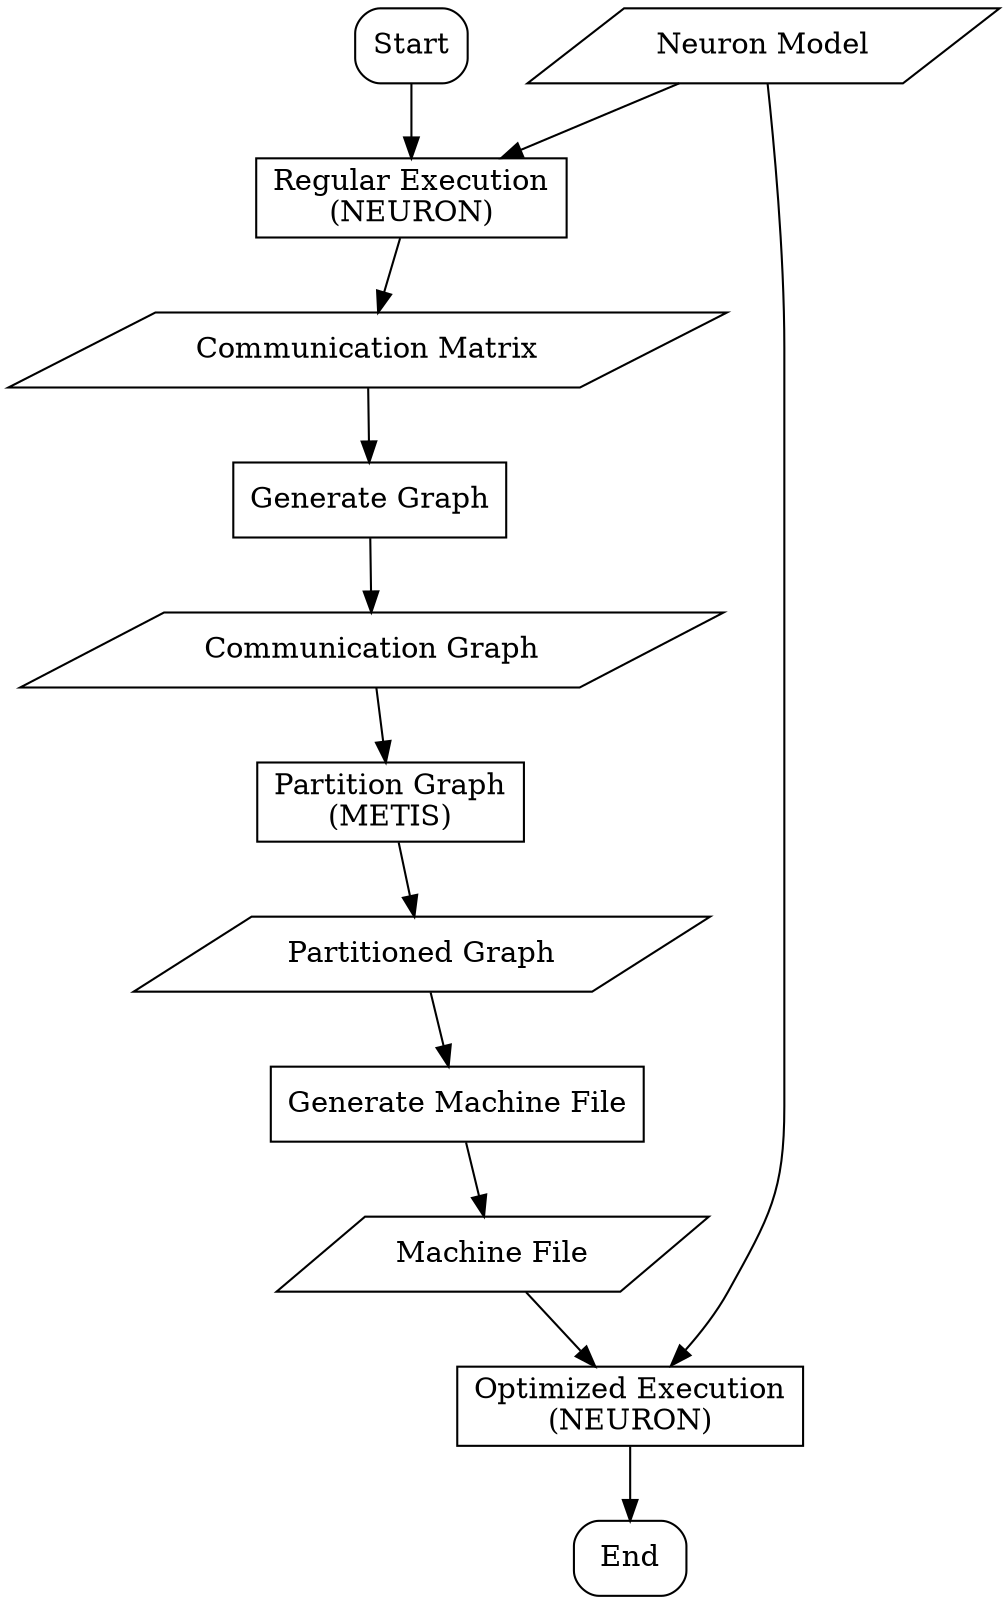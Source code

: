 digraph {
    node[shape="box", style="rounded"]
       start; end;
    node[shape="rectangle", style=""]
       regular_execution; generate_graph; partition_graph; generate_machine; optimized_execution;
    node[shape="parallelogram", style=""]
       comm_matrix; comm_graph; partitioned_graph; machine_file; model;
 
    start -> regular_execution;
    model -> regular_execution;
    regular_execution -> comm_matrix;
    comm_matrix -> generate_graph;
    generate_graph -> comm_graph;
    comm_graph -> partition_graph;
    partition_graph -> partitioned_graph;
    partitioned_graph -> generate_machine;
    generate_machine -> machine_file;
    machine_file -> optimized_execution;
    model -> optimized_execution;
    optimized_execution -> end;

    start[label="Start"]
    end[label="End"]
    model[label="Neuron Model"]
    regular_execution[label="Regular Execution\n(NEURON)"]
    comm_matrix[label="Communication Matrix"]
    generate_graph[label="Generate Graph"]
    comm_graph[label="Communication Graph"]
    partition_graph[label="Partition Graph\n(METIS)"]
    partitioned_graph[label="Partitioned Graph"]
    generate_machine[label="Generate Machine File"]
    machine_file[label="Machine File"]
    optimized_execution[label="Optimized Execution\n(NEURON)"]
}
